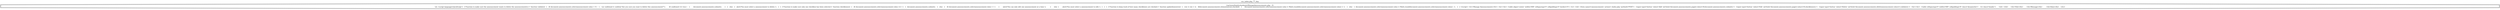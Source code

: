 digraph cfg {
  label="xss_index.php_77_dep";
  labelloc=t;
  n1 [shape=doubleoctagon, label="/var/www/html/schoolmate/ManageAnnouncements.php : 31\nLit: <script language='JavaScript'>  // Function to make sure the announcement wants to delete the announcement(s) //  function validate()  {   if( document.announcements.selectannouncement.value > 0 )   {	var confirmed = confirm(\"Are you sure you want to delete this announcement?\");	if( confirmed == true )	{	 document.announcements.submit();	}   }   else   {	alert('You must select a announcement to delete.');   }  }  // Function to make sure only one checkbox has been selected //  function checkboxes()  {   if( document.announcements.selectannouncement.value == 1 )   {	document.announcements.submit();   }   else   {	if( document.announcements.selectannouncement.value > 1 )	{	 alert('You can only edit one announcement at a time.');	}	else	{	 alert('You must select a announcement to edit.');	}   }  }  // Function to keep track of how many checkboxes are checked //  function updateboxes(row)  {   row = row + 2;   if(document.announcements.elements[row].checked)   {	document.announcements.selectannouncement.value = Math.round(document.announcements.selectannouncement.value) + 1;   }   else   {	document.announcements.selectannouncement.value = Math.round(document.announcements.selectannouncement.value) - 1;   }  } </script> <h1>Manage Announcements</h1> <br><br> <table align='center' width='600' cellspacing='0' cellpadding='0' border='0'> <tr> <td> <form name='announcements' action='./index.php' method='POST'>  <input type='button' value='Add' onClick='document.announcements.page2.value=18;document.announcements.submit();'>  <input type='button' value='Edit' onClick='document.announcements.page2.value=19;checkboxes();'>  <input type='button' value='Delete' onClick='document.announcements.deleteannouncement.value=1;validate();'>  <br><br>  <table cellspacing='0' width='600' cellpadding='8' class='dynamiclist'>   <tr class='header'>	<td>&nbsp;</td>	<th>Title</th>	<th>Message</th>	<th>Date</th>   </tr>\n"];
}
